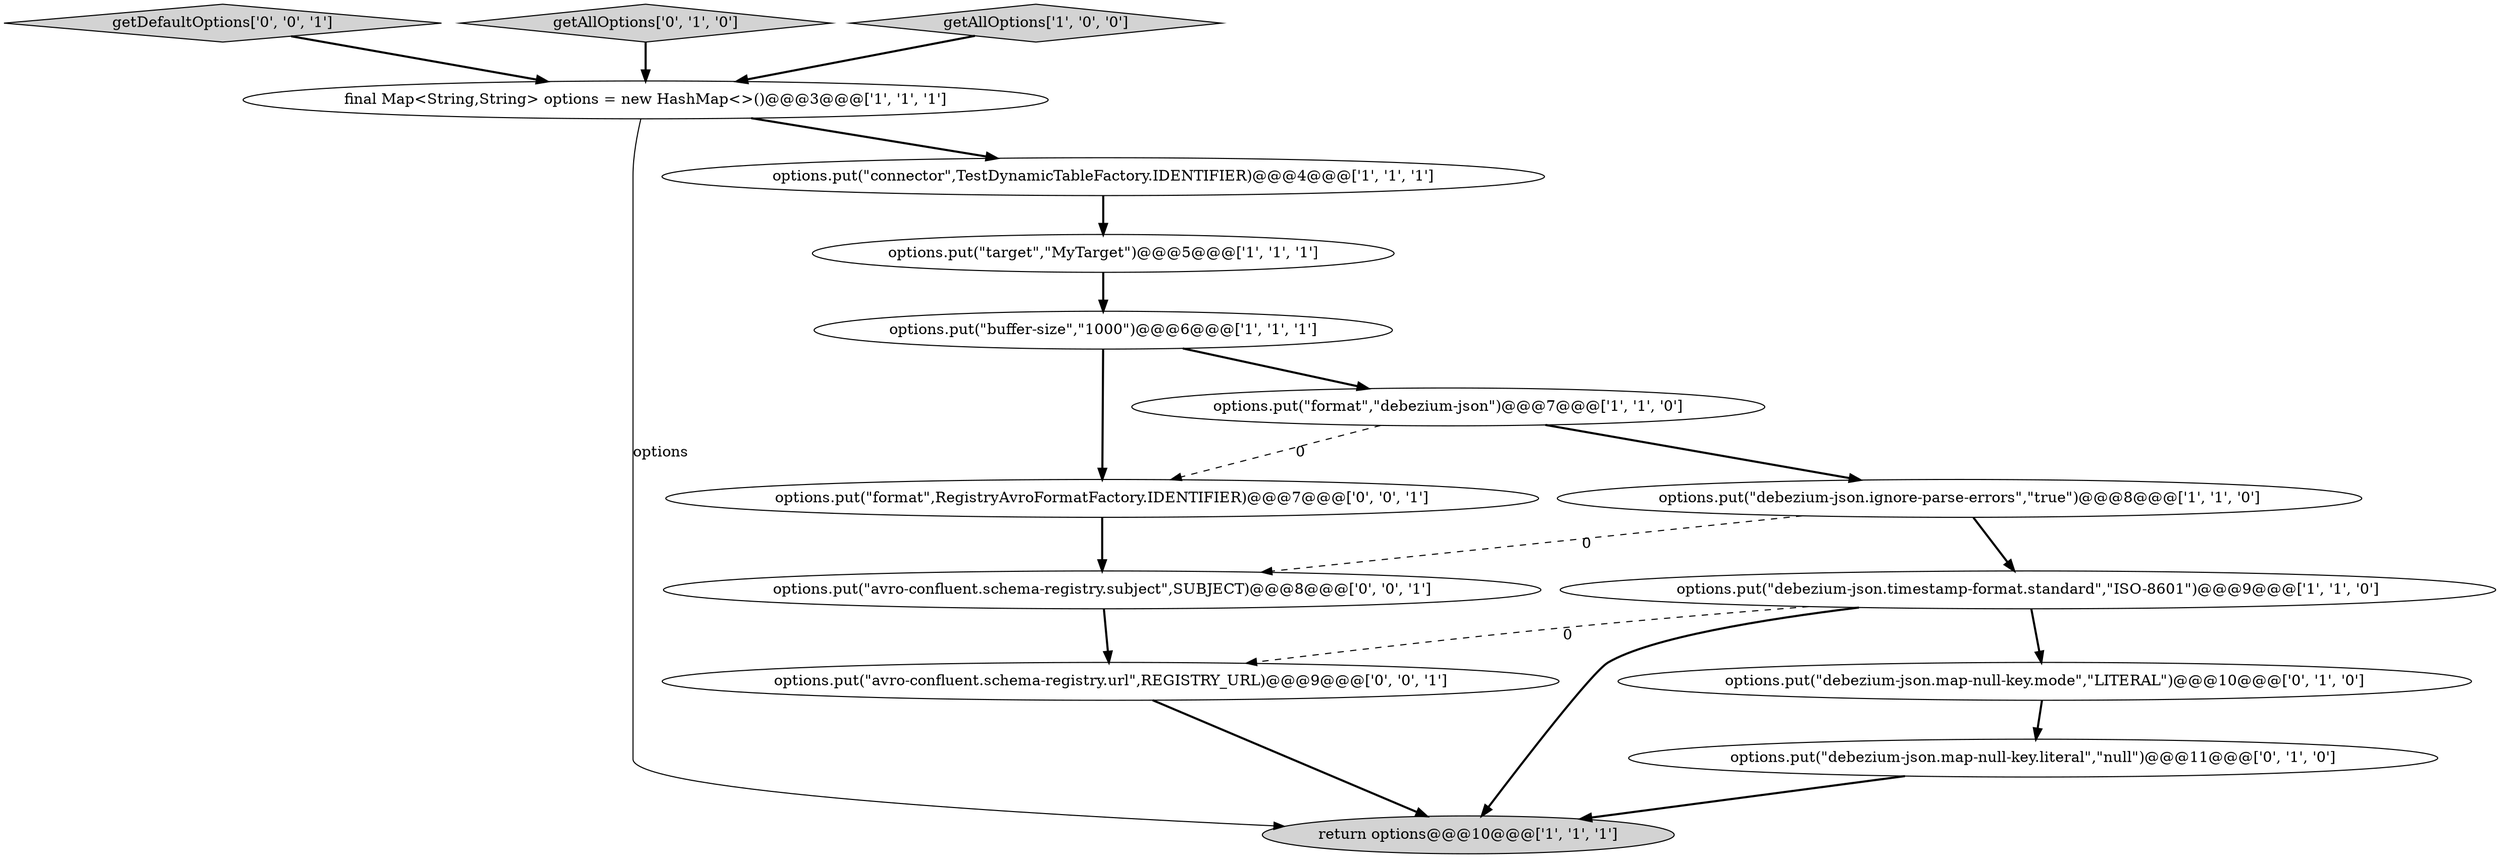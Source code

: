 digraph {
5 [style = filled, label = "options.put(\"target\",\"MyTarget\")@@@5@@@['1', '1', '1']", fillcolor = white, shape = ellipse image = "AAA0AAABBB1BBB"];
7 [style = filled, label = "options.put(\"debezium-json.timestamp-format.standard\",\"ISO-8601\")@@@9@@@['1', '1', '0']", fillcolor = white, shape = ellipse image = "AAA0AAABBB1BBB"];
0 [style = filled, label = "return options@@@10@@@['1', '1', '1']", fillcolor = lightgray, shape = ellipse image = "AAA0AAABBB1BBB"];
10 [style = filled, label = "options.put(\"debezium-json.map-null-key.literal\",\"null\")@@@11@@@['0', '1', '0']", fillcolor = white, shape = ellipse image = "AAA1AAABBB2BBB"];
14 [style = filled, label = "options.put(\"format\",RegistryAvroFormatFactory.IDENTIFIER)@@@7@@@['0', '0', '1']", fillcolor = white, shape = ellipse image = "AAA0AAABBB3BBB"];
3 [style = filled, label = "options.put(\"connector\",TestDynamicTableFactory.IDENTIFIER)@@@4@@@['1', '1', '1']", fillcolor = white, shape = ellipse image = "AAA0AAABBB1BBB"];
6 [style = filled, label = "options.put(\"debezium-json.ignore-parse-errors\",\"true\")@@@8@@@['1', '1', '0']", fillcolor = white, shape = ellipse image = "AAA0AAABBB1BBB"];
9 [style = filled, label = "options.put(\"debezium-json.map-null-key.mode\",\"LITERAL\")@@@10@@@['0', '1', '0']", fillcolor = white, shape = ellipse image = "AAA1AAABBB2BBB"];
8 [style = filled, label = "options.put(\"format\",\"debezium-json\")@@@7@@@['1', '1', '0']", fillcolor = white, shape = ellipse image = "AAA0AAABBB1BBB"];
12 [style = filled, label = "options.put(\"avro-confluent.schema-registry.subject\",SUBJECT)@@@8@@@['0', '0', '1']", fillcolor = white, shape = ellipse image = "AAA0AAABBB3BBB"];
13 [style = filled, label = "options.put(\"avro-confluent.schema-registry.url\",REGISTRY_URL)@@@9@@@['0', '0', '1']", fillcolor = white, shape = ellipse image = "AAA0AAABBB3BBB"];
15 [style = filled, label = "getDefaultOptions['0', '0', '1']", fillcolor = lightgray, shape = diamond image = "AAA0AAABBB3BBB"];
2 [style = filled, label = "final Map<String,String> options = new HashMap<>()@@@3@@@['1', '1', '1']", fillcolor = white, shape = ellipse image = "AAA0AAABBB1BBB"];
11 [style = filled, label = "getAllOptions['0', '1', '0']", fillcolor = lightgray, shape = diamond image = "AAA0AAABBB2BBB"];
4 [style = filled, label = "getAllOptions['1', '0', '0']", fillcolor = lightgray, shape = diamond image = "AAA0AAABBB1BBB"];
1 [style = filled, label = "options.put(\"buffer-size\",\"1000\")@@@6@@@['1', '1', '1']", fillcolor = white, shape = ellipse image = "AAA0AAABBB1BBB"];
8->14 [style = dashed, label="0"];
13->0 [style = bold, label=""];
2->0 [style = solid, label="options"];
7->9 [style = bold, label=""];
5->1 [style = bold, label=""];
1->8 [style = bold, label=""];
14->12 [style = bold, label=""];
8->6 [style = bold, label=""];
1->14 [style = bold, label=""];
7->13 [style = dashed, label="0"];
3->5 [style = bold, label=""];
11->2 [style = bold, label=""];
15->2 [style = bold, label=""];
4->2 [style = bold, label=""];
12->13 [style = bold, label=""];
2->3 [style = bold, label=""];
6->12 [style = dashed, label="0"];
7->0 [style = bold, label=""];
6->7 [style = bold, label=""];
10->0 [style = bold, label=""];
9->10 [style = bold, label=""];
}
